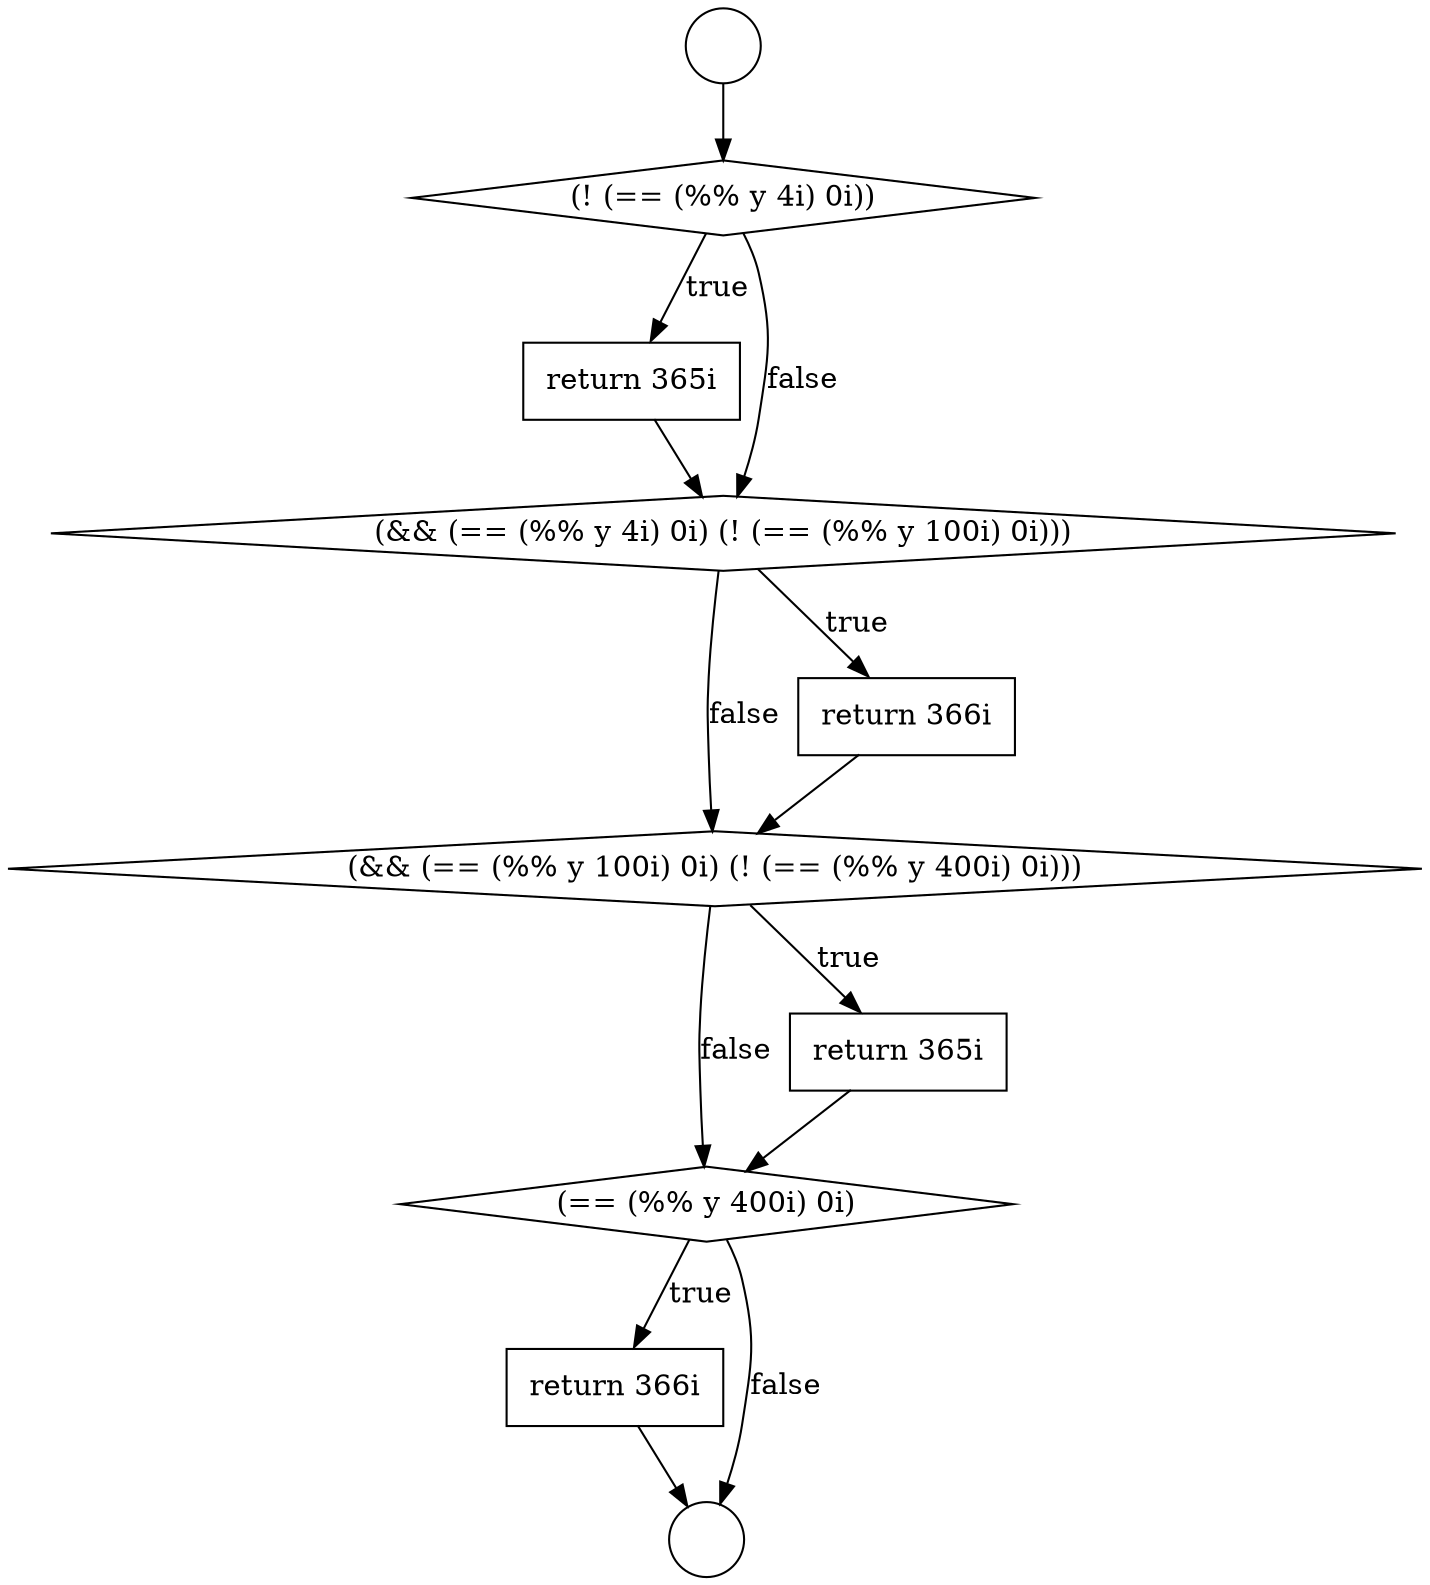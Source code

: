 digraph {
  node20256 [shape=diamond, label=<<font color="black">(&amp;&amp; (== (%% y 100i) 0i) (! (== (%% y 400i) 0i)))</font>> color="black" fillcolor="white" style=filled]
  node20258 [shape=diamond, label=<<font color="black">(== (%% y 400i) 0i)</font>> color="black" fillcolor="white" style=filled]
  node20259 [shape=none, margin=0, label=<<font color="black">
    <table border="0" cellborder="1" cellspacing="0" cellpadding="10">
      <tr><td align="left">return 366i</td></tr>
    </table>
  </font>> color="black" fillcolor="white" style=filled]
  node20252 [shape=diamond, label=<<font color="black">(! (== (%% y 4i) 0i))</font>> color="black" fillcolor="white" style=filled]
  node20253 [shape=none, margin=0, label=<<font color="black">
    <table border="0" cellborder="1" cellspacing="0" cellpadding="10">
      <tr><td align="left">return 365i</td></tr>
    </table>
  </font>> color="black" fillcolor="white" style=filled]
  node20254 [shape=diamond, label=<<font color="black">(&amp;&amp; (== (%% y 4i) 0i) (! (== (%% y 100i) 0i)))</font>> color="black" fillcolor="white" style=filled]
  node20250 [shape=circle label=" " color="black" fillcolor="white" style=filled]
  node20257 [shape=none, margin=0, label=<<font color="black">
    <table border="0" cellborder="1" cellspacing="0" cellpadding="10">
      <tr><td align="left">return 365i</td></tr>
    </table>
  </font>> color="black" fillcolor="white" style=filled]
  node20251 [shape=circle label=" " color="black" fillcolor="white" style=filled]
  node20255 [shape=none, margin=0, label=<<font color="black">
    <table border="0" cellborder="1" cellspacing="0" cellpadding="10">
      <tr><td align="left">return 366i</td></tr>
    </table>
  </font>> color="black" fillcolor="white" style=filled]
  node20255 -> node20256 [ color="black"]
  node20252 -> node20253 [label=<<font color="black">true</font>> color="black"]
  node20252 -> node20254 [label=<<font color="black">false</font>> color="black"]
  node20259 -> node20251 [ color="black"]
  node20253 -> node20254 [ color="black"]
  node20257 -> node20258 [ color="black"]
  node20258 -> node20259 [label=<<font color="black">true</font>> color="black"]
  node20258 -> node20251 [label=<<font color="black">false</font>> color="black"]
  node20250 -> node20252 [ color="black"]
  node20256 -> node20257 [label=<<font color="black">true</font>> color="black"]
  node20256 -> node20258 [label=<<font color="black">false</font>> color="black"]
  node20254 -> node20255 [label=<<font color="black">true</font>> color="black"]
  node20254 -> node20256 [label=<<font color="black">false</font>> color="black"]
}
